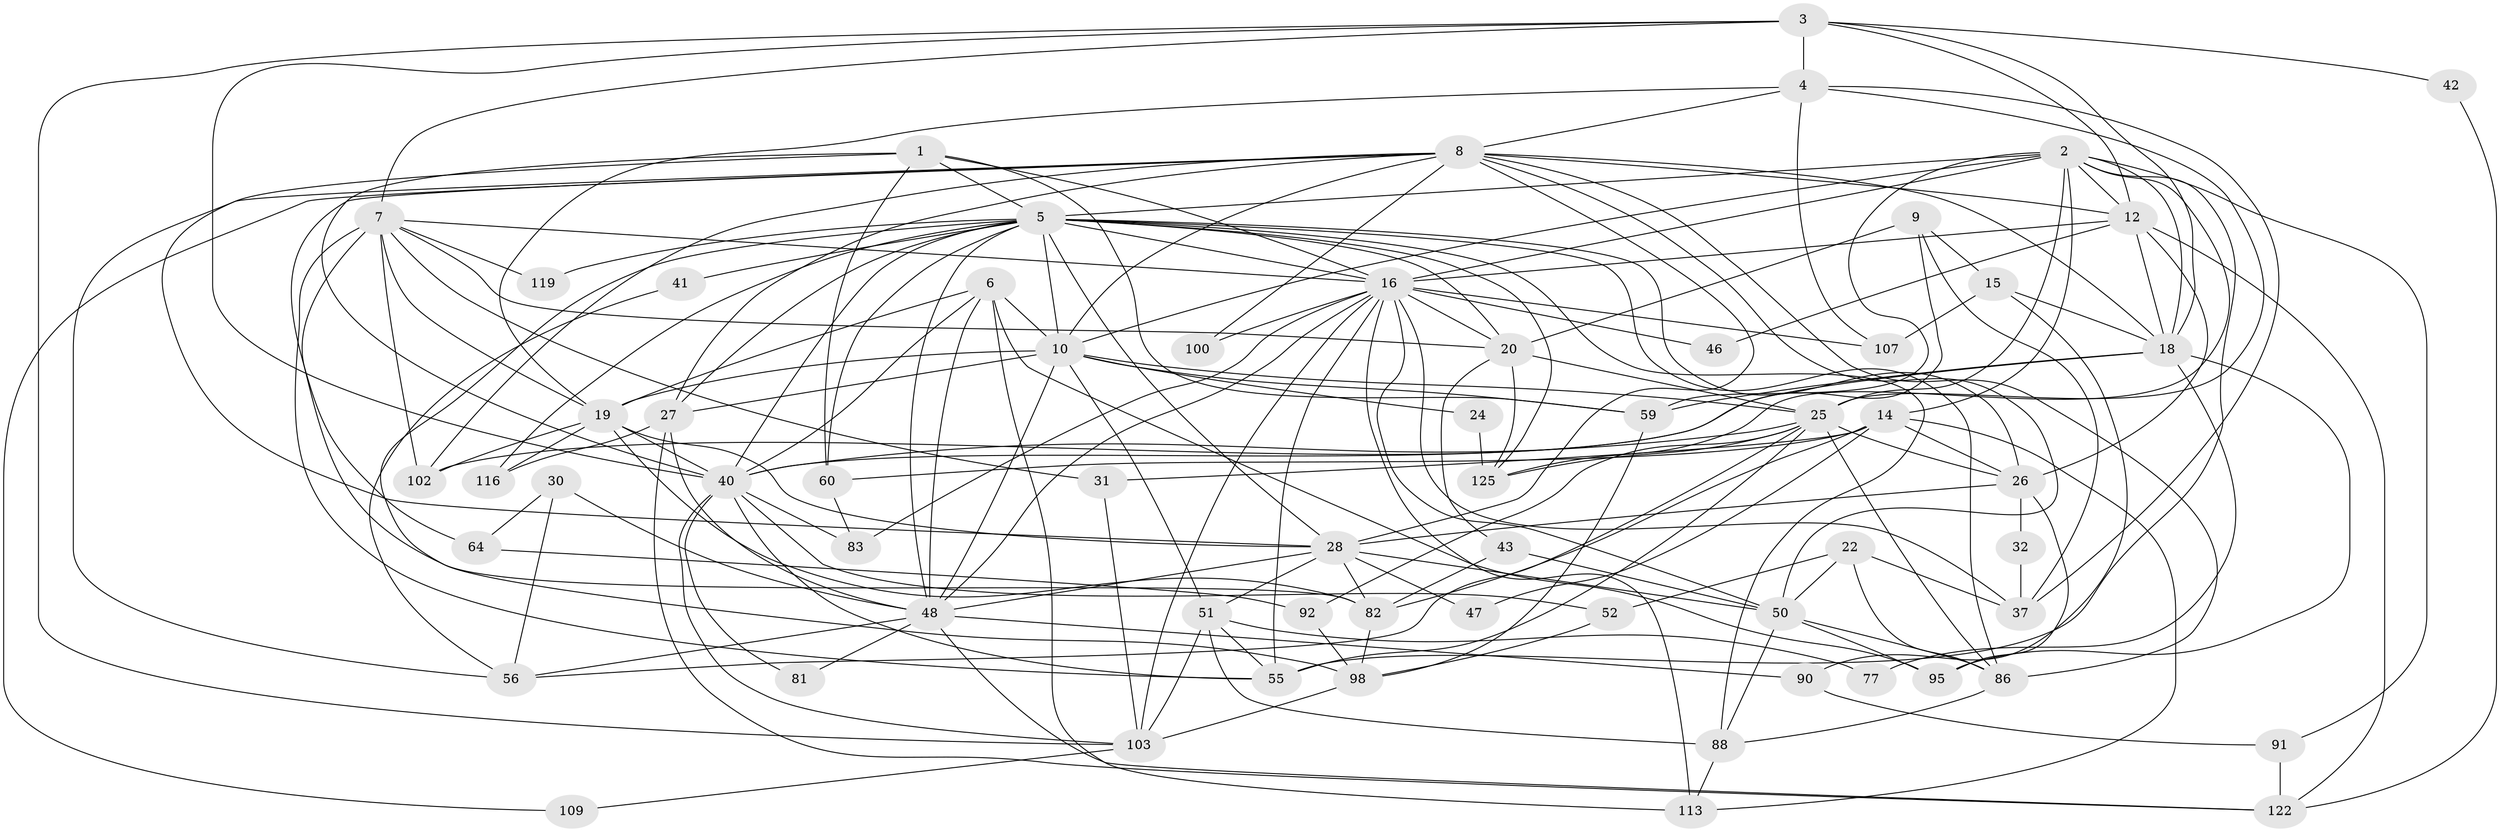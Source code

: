 // original degree distribution, {3: 0.30708661417322836, 4: 0.2047244094488189, 5: 0.1889763779527559, 6: 0.07086614173228346, 2: 0.14960629921259844, 7: 0.06299212598425197, 10: 0.007874015748031496, 9: 0.007874015748031496}
// Generated by graph-tools (version 1.1) at 2025/15/03/09/25 04:15:03]
// undirected, 63 vertices, 179 edges
graph export_dot {
graph [start="1"]
  node [color=gray90,style=filled];
  1 [super="+54"];
  2 [super="+72+36"];
  3 [super="+11+80"];
  4 [super="+29"];
  5 [super="+112+97+13"];
  6 [super="+17+94"];
  7 [super="+89"];
  8 [super="+45"];
  9 [super="+33"];
  10 [super="+78"];
  12 [super="+38"];
  14 [super="+34+44"];
  15 [super="+62"];
  16 [super="+23+58+85+73"];
  18 [super="+21"];
  19 [super="+69+110"];
  20 [super="+74"];
  22;
  24;
  25 [super="+61"];
  26 [super="+96"];
  27 [super="+67"];
  28 [super="+65+57+39"];
  30;
  31;
  32;
  37 [super="+101"];
  40 [super="+76+84+120"];
  41;
  42;
  43;
  46;
  47;
  48 [super="+70+63"];
  50 [super="+87"];
  51 [super="+104"];
  52;
  55 [super="+71"];
  56;
  59;
  60 [super="+66"];
  64;
  77;
  81;
  82 [super="+93"];
  83;
  86 [super="+124"];
  88;
  90;
  91 [super="+123"];
  92 [super="+127"];
  95;
  98;
  100;
  102 [super="+121"];
  103 [super="+111+126"];
  107;
  109;
  113;
  116;
  119;
  122;
  125;
  1 -- 59;
  1 -- 16;
  1 -- 40;
  1 -- 28;
  1 -- 5;
  1 -- 60;
  2 -- 59;
  2 -- 16 [weight=2];
  2 -- 55;
  2 -- 25;
  2 -- 91;
  2 -- 125;
  2 -- 12;
  2 -- 14;
  2 -- 18;
  2 -- 5;
  2 -- 10;
  3 -- 7;
  3 -- 40;
  3 -- 103;
  3 -- 18;
  3 -- 42;
  3 -- 12;
  3 -- 4;
  4 -- 8;
  4 -- 37;
  4 -- 19;
  4 -- 25;
  4 -- 107;
  5 -- 26 [weight=2];
  5 -- 27;
  5 -- 125;
  5 -- 48 [weight=2];
  5 -- 20;
  5 -- 86 [weight=2];
  5 -- 88;
  5 -- 28;
  5 -- 98;
  5 -- 40;
  5 -- 41;
  5 -- 116;
  5 -- 119;
  5 -- 60;
  5 -- 10;
  5 -- 16;
  6 -- 10;
  6 -- 48;
  6 -- 95;
  6 -- 40;
  6 -- 113;
  6 -- 19;
  7 -- 55;
  7 -- 102;
  7 -- 119;
  7 -- 82 [weight=2];
  7 -- 31;
  7 -- 16;
  7 -- 20;
  7 -- 19 [weight=2];
  8 -- 109;
  8 -- 102;
  8 -- 28 [weight=2];
  8 -- 64;
  8 -- 100;
  8 -- 10;
  8 -- 12;
  8 -- 18;
  8 -- 50;
  8 -- 86;
  8 -- 56;
  8 -- 27;
  9 -- 37;
  9 -- 40;
  9 -- 15;
  9 -- 20;
  10 -- 59;
  10 -- 51;
  10 -- 27;
  10 -- 48;
  10 -- 24;
  10 -- 25;
  10 -- 19;
  12 -- 122;
  12 -- 46;
  12 -- 16;
  12 -- 26;
  12 -- 18;
  14 -- 113;
  14 -- 31;
  14 -- 26;
  14 -- 47;
  14 -- 60;
  14 -- 82;
  15 -- 107;
  15 -- 90;
  15 -- 18;
  16 -- 113;
  16 -- 83;
  16 -- 37;
  16 -- 103;
  16 -- 48;
  16 -- 100;
  16 -- 46;
  16 -- 20;
  16 -- 107;
  16 -- 55;
  16 -- 50;
  18 -- 95;
  18 -- 59;
  18 -- 102;
  18 -- 77;
  19 -- 28;
  19 -- 82;
  19 -- 102;
  19 -- 116;
  19 -- 40;
  20 -- 125;
  20 -- 43;
  20 -- 25;
  22 -- 52;
  22 -- 86;
  22 -- 50;
  22 -- 37;
  24 -- 125;
  25 -- 125;
  25 -- 40;
  25 -- 86;
  25 -- 55;
  25 -- 56;
  25 -- 26;
  25 -- 92;
  26 -- 32;
  26 -- 95;
  26 -- 28;
  27 -- 48;
  27 -- 116;
  27 -- 122;
  28 -- 50 [weight=2];
  28 -- 82;
  28 -- 47;
  28 -- 51;
  28 -- 48;
  30 -- 56;
  30 -- 64;
  30 -- 48;
  31 -- 103;
  32 -- 37;
  40 -- 81;
  40 -- 52;
  40 -- 103;
  40 -- 83;
  40 -- 55;
  41 -- 56;
  42 -- 122;
  43 -- 82;
  43 -- 50;
  48 -- 122;
  48 -- 90;
  48 -- 81;
  48 -- 56;
  50 -- 95;
  50 -- 86;
  50 -- 88;
  51 -- 88;
  51 -- 103;
  51 -- 55;
  51 -- 77;
  52 -- 98;
  59 -- 98;
  60 -- 83;
  64 -- 92;
  82 -- 98;
  86 -- 88;
  88 -- 113;
  90 -- 91;
  91 -- 122;
  92 -- 98;
  98 -- 103;
  103 -- 109;
}
